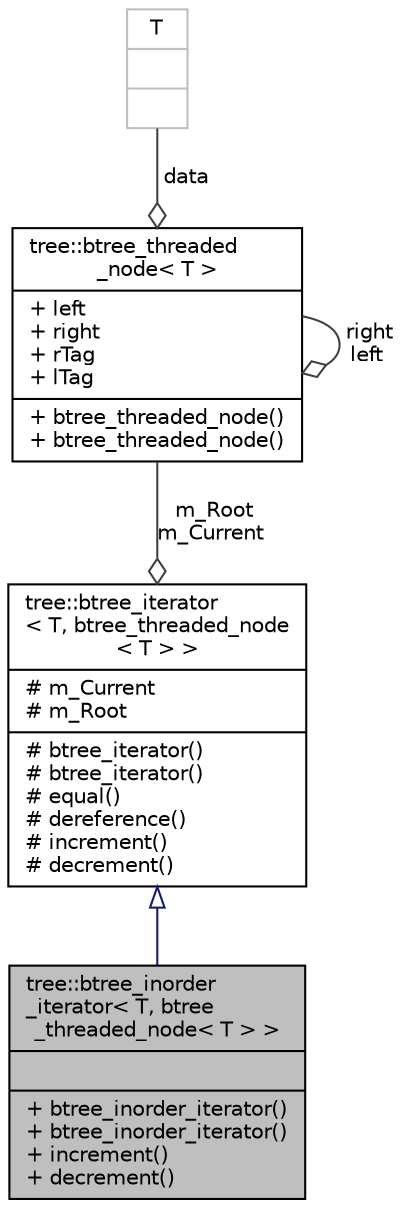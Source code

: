 digraph G
{
  edge [fontname="Helvetica",fontsize="10",labelfontname="Helvetica",labelfontsize="10"];
  node [fontname="Helvetica",fontsize="10",shape=record];
  Node1 [label="{tree::btree_inorder\l_iterator\< T, btree\l_threaded_node\< T \> \>\n||+ btree_inorder_iterator()\l+ btree_inorder_iterator()\l+ increment()\l+ decrement()\l}",height=0.2,width=0.4,color="black", fillcolor="grey75", style="filled" fontcolor="black"];
  Node2 -> Node1 [dir="back",color="midnightblue",fontsize="10",style="solid",arrowtail="onormal"];
  Node2 [label="{tree::btree_iterator\l\< T, btree_threaded_node\l\< T \> \>\n|# m_Current\l# m_Root\l|# btree_iterator()\l# btree_iterator()\l# equal()\l# dereference()\l# increment()\l# decrement()\l}",height=0.2,width=0.4,color="black", fillcolor="white", style="filled",URL="$classtree_1_1btree__iterator_3_01T_00_01btree__threaded__node_3_01T_01_4_01_4.html"];
  Node3 -> Node2 [color="grey25",fontsize="10",style="solid",label=" m_Root\nm_Current" ,arrowhead="odiamond"];
  Node3 [label="{tree::btree_threaded\l_node\< T \>\n|+ left\l+ right\l+ rTag\l+ lTag\l|+ btree_threaded_node()\l+ btree_threaded_node()\l}",height=0.2,width=0.4,color="black", fillcolor="white", style="filled",URL="$structtree_1_1btree__threaded__node.html"];
  Node3 -> Node3 [color="grey25",fontsize="10",style="solid",label=" right\nleft" ,arrowhead="odiamond"];
  Node4 -> Node3 [color="grey25",fontsize="10",style="solid",label=" data" ,arrowhead="odiamond"];
  Node4 [label="{T\n||}",height=0.2,width=0.4,color="grey75", fillcolor="white", style="filled"];
}
